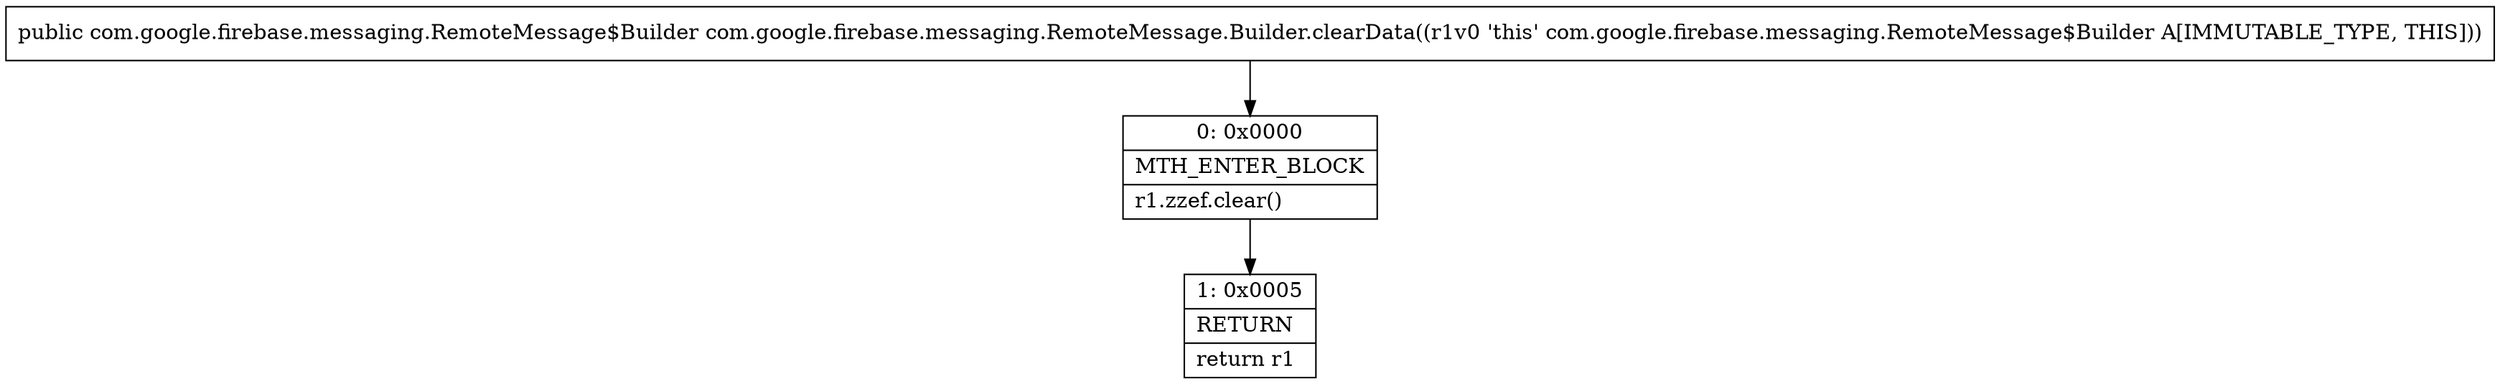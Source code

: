 digraph "CFG forcom.google.firebase.messaging.RemoteMessage.Builder.clearData()Lcom\/google\/firebase\/messaging\/RemoteMessage$Builder;" {
Node_0 [shape=record,label="{0\:\ 0x0000|MTH_ENTER_BLOCK\l|r1.zzef.clear()\l}"];
Node_1 [shape=record,label="{1\:\ 0x0005|RETURN\l|return r1\l}"];
MethodNode[shape=record,label="{public com.google.firebase.messaging.RemoteMessage$Builder com.google.firebase.messaging.RemoteMessage.Builder.clearData((r1v0 'this' com.google.firebase.messaging.RemoteMessage$Builder A[IMMUTABLE_TYPE, THIS])) }"];
MethodNode -> Node_0;
Node_0 -> Node_1;
}

